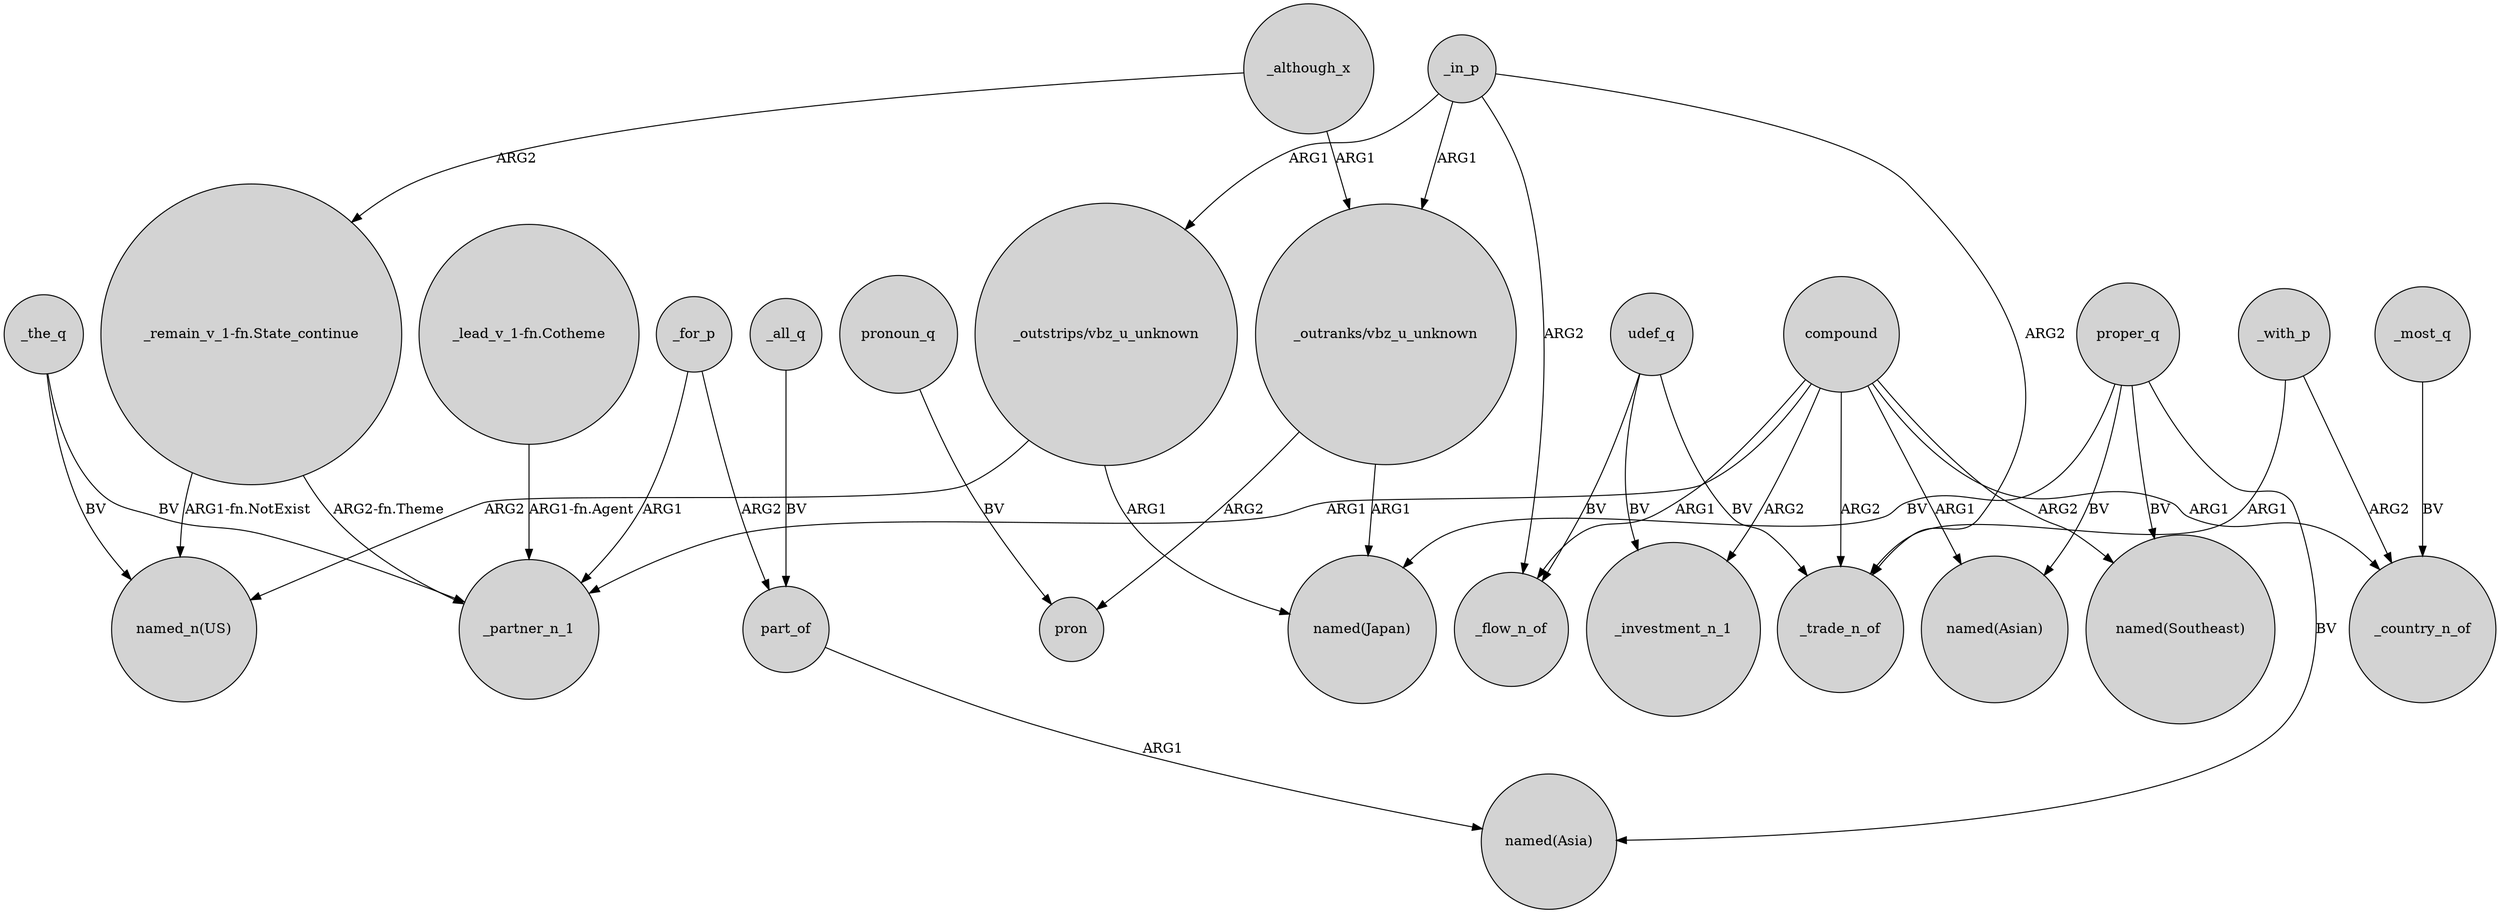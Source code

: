 digraph {
	node [shape=circle style=filled]
	_although_x -> "_remain_v_1-fn.State_continue" [label=ARG2]
	udef_q -> _trade_n_of [label=BV]
	_with_p -> _trade_n_of [label=ARG1]
	_all_q -> part_of [label=BV]
	_in_p -> "_outranks/vbz_u_unknown" [label=ARG1]
	compound -> _flow_n_of [label=ARG1]
	compound -> "named(Southeast)" [label=ARG2]
	_although_x -> "_outranks/vbz_u_unknown" [label=ARG1]
	compound -> _partner_n_1 [label=ARG1]
	compound -> _investment_n_1 [label=ARG2]
	_with_p -> _country_n_of [label=ARG2]
	proper_q -> "named(Japan)" [label=BV]
	_the_q -> "named_n(US)" [label=BV]
	"_remain_v_1-fn.State_continue" -> "named_n(US)" [label="ARG1-fn.NotExist"]
	_for_p -> part_of [label=ARG2]
	pronoun_q -> pron [label=BV]
	"_outranks/vbz_u_unknown" -> "named(Japan)" [label=ARG1]
	"_lead_v_1-fn.Cotheme" -> _partner_n_1 [label="ARG1-fn.Agent"]
	_in_p -> "_outstrips/vbz_u_unknown" [label=ARG1]
	compound -> "named(Asian)" [label=ARG1]
	_the_q -> _partner_n_1 [label=BV]
	compound -> _trade_n_of [label=ARG2]
	compound -> _country_n_of [label=ARG1]
	_for_p -> _partner_n_1 [label=ARG1]
	udef_q -> _flow_n_of [label=BV]
	_most_q -> _country_n_of [label=BV]
	"_remain_v_1-fn.State_continue" -> _partner_n_1 [label="ARG2-fn.Theme"]
	part_of -> "named(Asia)" [label=ARG1]
	"_outstrips/vbz_u_unknown" -> "named(Japan)" [label=ARG1]
	udef_q -> _investment_n_1 [label=BV]
	_in_p -> _trade_n_of [label=ARG2]
	"_outranks/vbz_u_unknown" -> pron [label=ARG2]
	"_outstrips/vbz_u_unknown" -> "named_n(US)" [label=ARG2]
	_in_p -> _flow_n_of [label=ARG2]
	proper_q -> "named(Asian)" [label=BV]
	proper_q -> "named(Southeast)" [label=BV]
	proper_q -> "named(Asia)" [label=BV]
}
